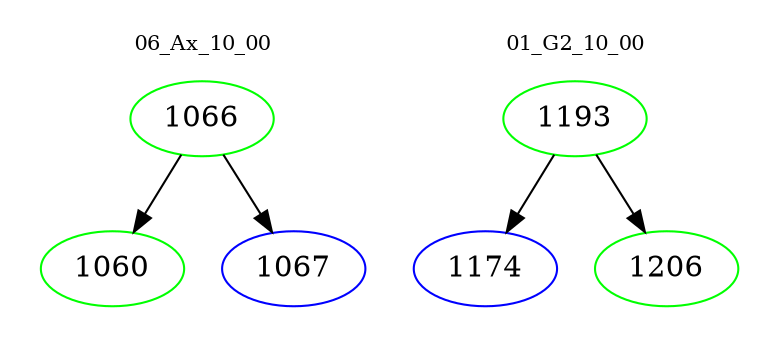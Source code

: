 digraph{
subgraph cluster_0 {
color = white
label = "06_Ax_10_00";
fontsize=10;
T0_1066 [label="1066", color="green"]
T0_1066 -> T0_1060 [color="black"]
T0_1060 [label="1060", color="green"]
T0_1066 -> T0_1067 [color="black"]
T0_1067 [label="1067", color="blue"]
}
subgraph cluster_1 {
color = white
label = "01_G2_10_00";
fontsize=10;
T1_1193 [label="1193", color="green"]
T1_1193 -> T1_1174 [color="black"]
T1_1174 [label="1174", color="blue"]
T1_1193 -> T1_1206 [color="black"]
T1_1206 [label="1206", color="green"]
}
}
